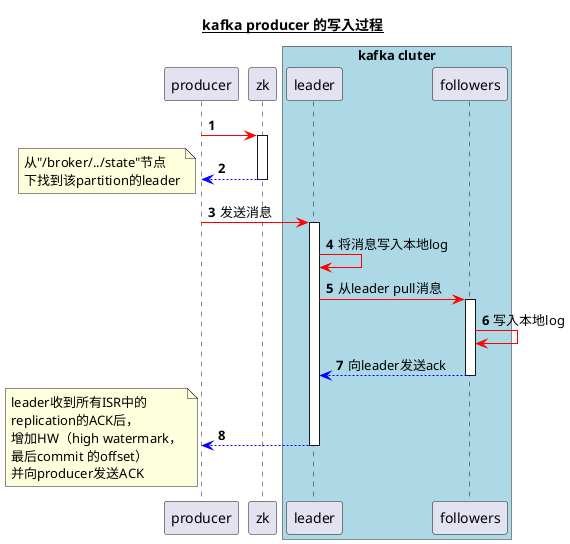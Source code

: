 @startuml

title __kafka producer 的写入过程__

autonumber
producer -[#red]> zk
activate zk
zk --[#0000FF]> producer
deactivate zk
note left
    从"/broker/../state"节点
    下找到该partition的leader
end note

box "kafka cluter" #LightBlue
	participant leader
	participant followers
end box

producer -[#red]> leader:发送消息
activate leader
leader -[#red]> leader:将消息写入本地log

leader -[#red]> followers:从leader pull消息
activate followers

followers -[#red]> followers:写入本地log

followers --[#0000FF]> leader:向leader发送ack
deactivate followers

leader  --[#0000FF]> producer
deactivate leader
note left
    leader收到所有ISR中的
    replication的ACK后，
    增加HW（high watermark，
    最后commit 的offset）
    并向producer发送ACK
end note

@enduml